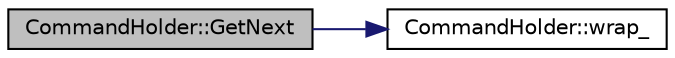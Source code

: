 digraph "CommandHolder::GetNext"
{
  edge [fontname="Helvetica",fontsize="10",labelfontname="Helvetica",labelfontsize="10"];
  node [fontname="Helvetica",fontsize="10",shape=record];
  rankdir="LR";
  Node1 [label="CommandHolder::GetNext",height=0.2,width=0.4,color="black", fillcolor="grey75", style="filled", fontcolor="black"];
  Node1 -> Node2 [color="midnightblue",fontsize="10",style="solid",fontname="Helvetica"];
  Node2 [label="CommandHolder::wrap_",height=0.2,width=0.4,color="black", fillcolor="white", style="filled",URL="$d2/d2e/class_command_holder.html#ac0f6512be17f33e47924c58d73c46893"];
}
